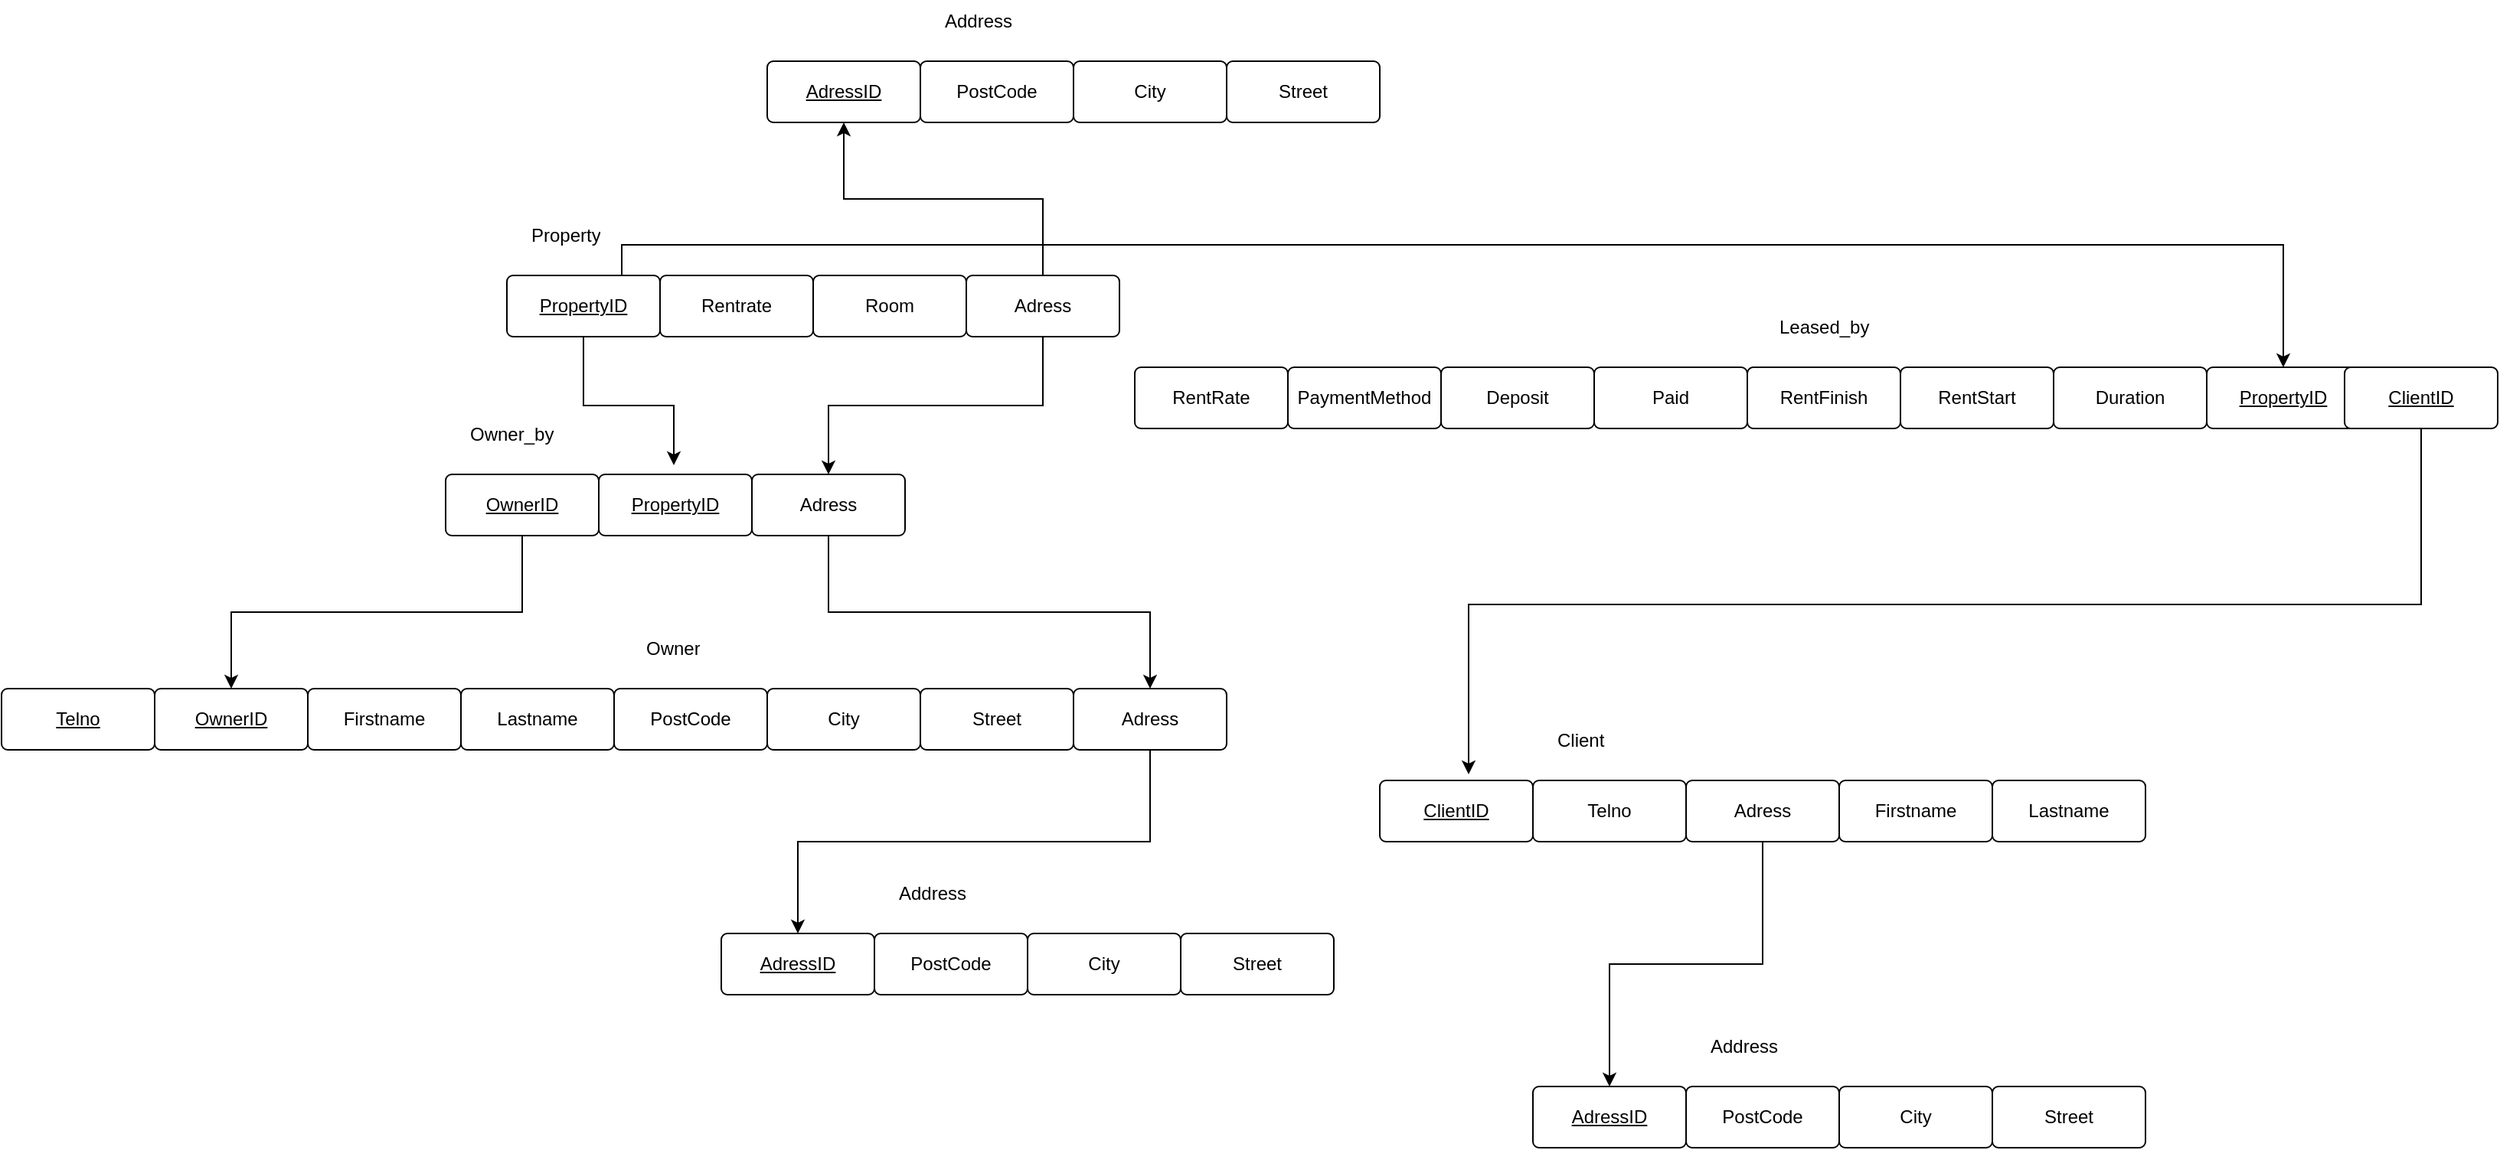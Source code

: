 <mxfile version="21.6.1" type="github">
  <diagram name="Page-1" id="L_rsOe9JRDTlUnt0Wt8D">
    <mxGraphModel dx="1224" dy="1985" grid="1" gridSize="10" guides="1" tooltips="1" connect="1" arrows="1" fold="1" page="1" pageScale="1" pageWidth="827" pageHeight="1169" math="0" shadow="0">
      <root>
        <mxCell id="0" />
        <mxCell id="1" parent="0" />
        <mxCell id="bV-5k0JxZGQO1CO2YntY-2" value="PostCode" style="rounded=1;arcSize=10;whiteSpace=wrap;html=1;align=center;" vertex="1" parent="1">
          <mxGeometry x="660" y="20" width="100" height="40" as="geometry" />
        </mxCell>
        <mxCell id="bV-5k0JxZGQO1CO2YntY-3" value="City" style="rounded=1;arcSize=10;whiteSpace=wrap;html=1;align=center;" vertex="1" parent="1">
          <mxGeometry x="760" y="20" width="100" height="40" as="geometry" />
        </mxCell>
        <mxCell id="bV-5k0JxZGQO1CO2YntY-4" value="Street" style="rounded=1;arcSize=10;whiteSpace=wrap;html=1;align=center;" vertex="1" parent="1">
          <mxGeometry x="860" y="20" width="100" height="40" as="geometry" />
        </mxCell>
        <mxCell id="bV-5k0JxZGQO1CO2YntY-5" value="Address" style="text;strokeColor=none;fillColor=none;spacingLeft=4;spacingRight=4;overflow=hidden;rotatable=0;points=[[0,0.5],[1,0.5]];portConstraint=eastwest;fontSize=12;whiteSpace=wrap;html=1;" vertex="1" parent="1">
          <mxGeometry x="670" y="-20" width="70" height="30" as="geometry" />
        </mxCell>
        <mxCell id="bV-5k0JxZGQO1CO2YntY-38" style="edgeStyle=orthogonalEdgeStyle;rounded=0;orthogonalLoop=1;jettySize=auto;html=1;exitX=0.5;exitY=1;exitDx=0;exitDy=0;entryX=0.49;entryY=-0.15;entryDx=0;entryDy=0;entryPerimeter=0;" edge="1" parent="1" source="bV-5k0JxZGQO1CO2YntY-6" target="bV-5k0JxZGQO1CO2YntY-31">
          <mxGeometry relative="1" as="geometry" />
        </mxCell>
        <mxCell id="bV-5k0JxZGQO1CO2YntY-65" style="edgeStyle=orthogonalEdgeStyle;rounded=0;orthogonalLoop=1;jettySize=auto;html=1;exitX=0.75;exitY=0;exitDx=0;exitDy=0;entryX=0.5;entryY=0;entryDx=0;entryDy=0;" edge="1" parent="1" source="bV-5k0JxZGQO1CO2YntY-6" target="bV-5k0JxZGQO1CO2YntY-47">
          <mxGeometry relative="1" as="geometry" />
        </mxCell>
        <mxCell id="bV-5k0JxZGQO1CO2YntY-6" value="&lt;u&gt;PropertyID&lt;/u&gt;" style="rounded=1;arcSize=10;whiteSpace=wrap;html=1;align=center;" vertex="1" parent="1">
          <mxGeometry x="390" y="160" width="100" height="40" as="geometry" />
        </mxCell>
        <mxCell id="bV-5k0JxZGQO1CO2YntY-7" value="Rentrate" style="rounded=1;arcSize=10;whiteSpace=wrap;html=1;align=center;" vertex="1" parent="1">
          <mxGeometry x="490" y="160" width="100" height="40" as="geometry" />
        </mxCell>
        <mxCell id="bV-5k0JxZGQO1CO2YntY-8" value="Room" style="rounded=1;arcSize=10;whiteSpace=wrap;html=1;align=center;" vertex="1" parent="1">
          <mxGeometry x="590" y="160" width="100" height="40" as="geometry" />
        </mxCell>
        <mxCell id="bV-5k0JxZGQO1CO2YntY-9" value="Property" style="text;strokeColor=none;fillColor=none;spacingLeft=4;spacingRight=4;overflow=hidden;rotatable=0;points=[[0,0.5],[1,0.5]];portConstraint=eastwest;fontSize=12;whiteSpace=wrap;html=1;" vertex="1" parent="1">
          <mxGeometry x="400" y="120" width="70" height="30" as="geometry" />
        </mxCell>
        <mxCell id="bV-5k0JxZGQO1CO2YntY-19" style="edgeStyle=orthogonalEdgeStyle;rounded=0;orthogonalLoop=1;jettySize=auto;html=1;exitX=0.5;exitY=0;exitDx=0;exitDy=0;" edge="1" parent="1" source="bV-5k0JxZGQO1CO2YntY-10" target="bV-5k0JxZGQO1CO2YntY-18">
          <mxGeometry relative="1" as="geometry" />
        </mxCell>
        <mxCell id="bV-5k0JxZGQO1CO2YntY-37" style="edgeStyle=orthogonalEdgeStyle;rounded=0;orthogonalLoop=1;jettySize=auto;html=1;exitX=0.5;exitY=1;exitDx=0;exitDy=0;entryX=0.5;entryY=0;entryDx=0;entryDy=0;" edge="1" parent="1" source="bV-5k0JxZGQO1CO2YntY-10" target="bV-5k0JxZGQO1CO2YntY-32">
          <mxGeometry relative="1" as="geometry" />
        </mxCell>
        <mxCell id="bV-5k0JxZGQO1CO2YntY-10" value="Adress" style="rounded=1;arcSize=10;whiteSpace=wrap;html=1;align=center;" vertex="1" parent="1">
          <mxGeometry x="690" y="160" width="100" height="40" as="geometry" />
        </mxCell>
        <mxCell id="bV-5k0JxZGQO1CO2YntY-14" value="PostCode" style="rounded=1;arcSize=10;whiteSpace=wrap;html=1;align=center;" vertex="1" parent="1">
          <mxGeometry x="460" y="430" width="100" height="40" as="geometry" />
        </mxCell>
        <mxCell id="bV-5k0JxZGQO1CO2YntY-15" value="City" style="rounded=1;arcSize=10;whiteSpace=wrap;html=1;align=center;" vertex="1" parent="1">
          <mxGeometry x="560" y="430" width="100" height="40" as="geometry" />
        </mxCell>
        <mxCell id="bV-5k0JxZGQO1CO2YntY-16" value="Street" style="rounded=1;arcSize=10;whiteSpace=wrap;html=1;align=center;" vertex="1" parent="1">
          <mxGeometry x="660" y="430" width="100" height="40" as="geometry" />
        </mxCell>
        <mxCell id="bV-5k0JxZGQO1CO2YntY-17" value="Owner" style="text;strokeColor=none;fillColor=none;spacingLeft=4;spacingRight=4;overflow=hidden;rotatable=0;points=[[0,0.5],[1,0.5]];portConstraint=eastwest;fontSize=12;whiteSpace=wrap;html=1;" vertex="1" parent="1">
          <mxGeometry x="475" y="390" width="70" height="30" as="geometry" />
        </mxCell>
        <mxCell id="bV-5k0JxZGQO1CO2YntY-18" value="&lt;u&gt;AdressID&lt;/u&gt;" style="rounded=1;arcSize=10;whiteSpace=wrap;html=1;align=center;" vertex="1" parent="1">
          <mxGeometry x="560" y="20" width="100" height="40" as="geometry" />
        </mxCell>
        <mxCell id="bV-5k0JxZGQO1CO2YntY-20" value="Firstname" style="rounded=1;arcSize=10;whiteSpace=wrap;html=1;align=center;" vertex="1" parent="1">
          <mxGeometry x="260" y="430" width="100" height="40" as="geometry" />
        </mxCell>
        <mxCell id="bV-5k0JxZGQO1CO2YntY-21" value="Lastname" style="rounded=1;arcSize=10;whiteSpace=wrap;html=1;align=center;" vertex="1" parent="1">
          <mxGeometry x="360" y="430" width="100" height="40" as="geometry" />
        </mxCell>
        <mxCell id="bV-5k0JxZGQO1CO2YntY-22" value="&lt;u&gt;OwnerID&lt;/u&gt;" style="rounded=1;arcSize=10;whiteSpace=wrap;html=1;align=center;" vertex="1" parent="1">
          <mxGeometry x="160" y="430" width="100" height="40" as="geometry" />
        </mxCell>
        <mxCell id="bV-5k0JxZGQO1CO2YntY-29" style="edgeStyle=orthogonalEdgeStyle;rounded=0;orthogonalLoop=1;jettySize=auto;html=1;exitX=0.5;exitY=1;exitDx=0;exitDy=0;entryX=0.5;entryY=0;entryDx=0;entryDy=0;" edge="1" parent="1" source="bV-5k0JxZGQO1CO2YntY-23" target="bV-5k0JxZGQO1CO2YntY-28">
          <mxGeometry relative="1" as="geometry" />
        </mxCell>
        <mxCell id="bV-5k0JxZGQO1CO2YntY-23" value="Adress" style="rounded=1;arcSize=10;whiteSpace=wrap;html=1;align=center;" vertex="1" parent="1">
          <mxGeometry x="760" y="430" width="100" height="40" as="geometry" />
        </mxCell>
        <mxCell id="bV-5k0JxZGQO1CO2YntY-24" value="PostCode" style="rounded=1;arcSize=10;whiteSpace=wrap;html=1;align=center;" vertex="1" parent="1">
          <mxGeometry x="630" y="590" width="100" height="40" as="geometry" />
        </mxCell>
        <mxCell id="bV-5k0JxZGQO1CO2YntY-25" value="City" style="rounded=1;arcSize=10;whiteSpace=wrap;html=1;align=center;" vertex="1" parent="1">
          <mxGeometry x="730" y="590" width="100" height="40" as="geometry" />
        </mxCell>
        <mxCell id="bV-5k0JxZGQO1CO2YntY-26" value="Street" style="rounded=1;arcSize=10;whiteSpace=wrap;html=1;align=center;" vertex="1" parent="1">
          <mxGeometry x="830" y="590" width="100" height="40" as="geometry" />
        </mxCell>
        <mxCell id="bV-5k0JxZGQO1CO2YntY-27" value="Address" style="text;strokeColor=none;fillColor=none;spacingLeft=4;spacingRight=4;overflow=hidden;rotatable=0;points=[[0,0.5],[1,0.5]];portConstraint=eastwest;fontSize=12;whiteSpace=wrap;html=1;" vertex="1" parent="1">
          <mxGeometry x="640" y="550" width="70" height="30" as="geometry" />
        </mxCell>
        <mxCell id="bV-5k0JxZGQO1CO2YntY-28" value="&lt;u&gt;AdressID&lt;/u&gt;" style="rounded=1;arcSize=10;whiteSpace=wrap;html=1;align=center;" vertex="1" parent="1">
          <mxGeometry x="530" y="590" width="100" height="40" as="geometry" />
        </mxCell>
        <mxCell id="bV-5k0JxZGQO1CO2YntY-39" style="edgeStyle=orthogonalEdgeStyle;rounded=0;orthogonalLoop=1;jettySize=auto;html=1;exitX=0.5;exitY=1;exitDx=0;exitDy=0;entryX=0.5;entryY=0;entryDx=0;entryDy=0;" edge="1" parent="1" source="bV-5k0JxZGQO1CO2YntY-30" target="bV-5k0JxZGQO1CO2YntY-22">
          <mxGeometry relative="1" as="geometry" />
        </mxCell>
        <mxCell id="bV-5k0JxZGQO1CO2YntY-30" value="&lt;u&gt;OwnerID&lt;/u&gt;" style="rounded=1;arcSize=10;whiteSpace=wrap;html=1;align=center;" vertex="1" parent="1">
          <mxGeometry x="350" y="290" width="100" height="40" as="geometry" />
        </mxCell>
        <mxCell id="bV-5k0JxZGQO1CO2YntY-31" value="&lt;u&gt;PropertyID&lt;/u&gt;" style="rounded=1;arcSize=10;whiteSpace=wrap;html=1;align=center;" vertex="1" parent="1">
          <mxGeometry x="450" y="290" width="100" height="40" as="geometry" />
        </mxCell>
        <mxCell id="bV-5k0JxZGQO1CO2YntY-36" style="edgeStyle=orthogonalEdgeStyle;rounded=0;orthogonalLoop=1;jettySize=auto;html=1;exitX=0.5;exitY=1;exitDx=0;exitDy=0;entryX=0.5;entryY=0;entryDx=0;entryDy=0;" edge="1" parent="1" source="bV-5k0JxZGQO1CO2YntY-32" target="bV-5k0JxZGQO1CO2YntY-23">
          <mxGeometry relative="1" as="geometry" />
        </mxCell>
        <mxCell id="bV-5k0JxZGQO1CO2YntY-32" value="Adress" style="rounded=1;arcSize=10;whiteSpace=wrap;html=1;align=center;" vertex="1" parent="1">
          <mxGeometry x="550" y="290" width="100" height="40" as="geometry" />
        </mxCell>
        <mxCell id="bV-5k0JxZGQO1CO2YntY-33" value="Owner_by" style="text;strokeColor=none;fillColor=none;spacingLeft=4;spacingRight=4;overflow=hidden;rotatable=0;points=[[0,0.5],[1,0.5]];portConstraint=eastwest;fontSize=12;whiteSpace=wrap;html=1;" vertex="1" parent="1">
          <mxGeometry x="360" y="250" width="70" height="30" as="geometry" />
        </mxCell>
        <mxCell id="bV-5k0JxZGQO1CO2YntY-35" value="&lt;u&gt;Telno&lt;/u&gt;" style="rounded=1;arcSize=10;whiteSpace=wrap;html=1;align=center;" vertex="1" parent="1">
          <mxGeometry x="60" y="430" width="100" height="40" as="geometry" />
        </mxCell>
        <mxCell id="bV-5k0JxZGQO1CO2YntY-40" value="RentFinish" style="rounded=1;arcSize=10;whiteSpace=wrap;html=1;align=center;" vertex="1" parent="1">
          <mxGeometry x="1200" y="220" width="100" height="40" as="geometry" />
        </mxCell>
        <mxCell id="bV-5k0JxZGQO1CO2YntY-41" value="RentStart" style="rounded=1;arcSize=10;whiteSpace=wrap;html=1;align=center;" vertex="1" parent="1">
          <mxGeometry x="1300" y="220" width="100" height="40" as="geometry" />
        </mxCell>
        <mxCell id="bV-5k0JxZGQO1CO2YntY-42" value="Duration" style="rounded=1;arcSize=10;whiteSpace=wrap;html=1;align=center;" vertex="1" parent="1">
          <mxGeometry x="1400" y="220" width="100" height="40" as="geometry" />
        </mxCell>
        <mxCell id="bV-5k0JxZGQO1CO2YntY-43" value="Leased_by" style="text;strokeColor=none;fillColor=none;spacingLeft=4;spacingRight=4;overflow=hidden;rotatable=0;points=[[0,0.5],[1,0.5]];portConstraint=eastwest;fontSize=12;whiteSpace=wrap;html=1;" vertex="1" parent="1">
          <mxGeometry x="1215" y="180" width="70" height="30" as="geometry" />
        </mxCell>
        <mxCell id="bV-5k0JxZGQO1CO2YntY-44" value="Deposit" style="rounded=1;arcSize=10;whiteSpace=wrap;html=1;align=center;" vertex="1" parent="1">
          <mxGeometry x="1000" y="220" width="100" height="40" as="geometry" />
        </mxCell>
        <mxCell id="bV-5k0JxZGQO1CO2YntY-45" value="Paid" style="rounded=1;arcSize=10;whiteSpace=wrap;html=1;align=center;" vertex="1" parent="1">
          <mxGeometry x="1100" y="220" width="100" height="40" as="geometry" />
        </mxCell>
        <mxCell id="bV-5k0JxZGQO1CO2YntY-46" value="PaymentMethod" style="rounded=1;arcSize=10;whiteSpace=wrap;html=1;align=center;" vertex="1" parent="1">
          <mxGeometry x="900" y="220" width="100" height="40" as="geometry" />
        </mxCell>
        <mxCell id="bV-5k0JxZGQO1CO2YntY-47" value="&lt;u&gt;PropertyID&lt;/u&gt;" style="rounded=1;arcSize=10;whiteSpace=wrap;html=1;align=center;" vertex="1" parent="1">
          <mxGeometry x="1500" y="220" width="100" height="40" as="geometry" />
        </mxCell>
        <mxCell id="bV-5k0JxZGQO1CO2YntY-48" value="RentRate" style="rounded=1;arcSize=10;whiteSpace=wrap;html=1;align=center;" vertex="1" parent="1">
          <mxGeometry x="800" y="220" width="100" height="40" as="geometry" />
        </mxCell>
        <mxCell id="bV-5k0JxZGQO1CO2YntY-49" value="Telno" style="rounded=1;arcSize=10;whiteSpace=wrap;html=1;align=center;" vertex="1" parent="1">
          <mxGeometry x="1060" y="490" width="100" height="40" as="geometry" />
        </mxCell>
        <mxCell id="bV-5k0JxZGQO1CO2YntY-61" style="edgeStyle=orthogonalEdgeStyle;rounded=0;orthogonalLoop=1;jettySize=auto;html=1;exitX=0.5;exitY=1;exitDx=0;exitDy=0;" edge="1" parent="1" source="bV-5k0JxZGQO1CO2YntY-50" target="bV-5k0JxZGQO1CO2YntY-60">
          <mxGeometry relative="1" as="geometry" />
        </mxCell>
        <mxCell id="bV-5k0JxZGQO1CO2YntY-50" value="Adress" style="rounded=1;arcSize=10;whiteSpace=wrap;html=1;align=center;" vertex="1" parent="1">
          <mxGeometry x="1160" y="490" width="100" height="40" as="geometry" />
        </mxCell>
        <mxCell id="bV-5k0JxZGQO1CO2YntY-51" value="Firstname" style="rounded=1;arcSize=10;whiteSpace=wrap;html=1;align=center;" vertex="1" parent="1">
          <mxGeometry x="1260" y="490" width="100" height="40" as="geometry" />
        </mxCell>
        <mxCell id="bV-5k0JxZGQO1CO2YntY-52" value="Client" style="text;strokeColor=none;fillColor=none;spacingLeft=4;spacingRight=4;overflow=hidden;rotatable=0;points=[[0,0.5],[1,0.5]];portConstraint=eastwest;fontSize=12;whiteSpace=wrap;html=1;" vertex="1" parent="1">
          <mxGeometry x="1070" y="450" width="70" height="30" as="geometry" />
        </mxCell>
        <mxCell id="bV-5k0JxZGQO1CO2YntY-53" value="&lt;u&gt;ClientID&lt;/u&gt;" style="rounded=1;arcSize=10;whiteSpace=wrap;html=1;align=center;" vertex="1" parent="1">
          <mxGeometry x="960" y="490" width="100" height="40" as="geometry" />
        </mxCell>
        <mxCell id="bV-5k0JxZGQO1CO2YntY-56" value="PostCode" style="rounded=1;arcSize=10;whiteSpace=wrap;html=1;align=center;" vertex="1" parent="1">
          <mxGeometry x="1160" y="690" width="100" height="40" as="geometry" />
        </mxCell>
        <mxCell id="bV-5k0JxZGQO1CO2YntY-57" value="City" style="rounded=1;arcSize=10;whiteSpace=wrap;html=1;align=center;" vertex="1" parent="1">
          <mxGeometry x="1260" y="690" width="100" height="40" as="geometry" />
        </mxCell>
        <mxCell id="bV-5k0JxZGQO1CO2YntY-58" value="Street" style="rounded=1;arcSize=10;whiteSpace=wrap;html=1;align=center;" vertex="1" parent="1">
          <mxGeometry x="1360" y="690" width="100" height="40" as="geometry" />
        </mxCell>
        <mxCell id="bV-5k0JxZGQO1CO2YntY-59" value="Address" style="text;strokeColor=none;fillColor=none;spacingLeft=4;spacingRight=4;overflow=hidden;rotatable=0;points=[[0,0.5],[1,0.5]];portConstraint=eastwest;fontSize=12;whiteSpace=wrap;html=1;" vertex="1" parent="1">
          <mxGeometry x="1170" y="650" width="70" height="30" as="geometry" />
        </mxCell>
        <mxCell id="bV-5k0JxZGQO1CO2YntY-60" value="&lt;u&gt;AdressID&lt;/u&gt;" style="rounded=1;arcSize=10;whiteSpace=wrap;html=1;align=center;" vertex="1" parent="1">
          <mxGeometry x="1060" y="690" width="100" height="40" as="geometry" />
        </mxCell>
        <mxCell id="bV-5k0JxZGQO1CO2YntY-62" value="Lastname" style="rounded=1;arcSize=10;whiteSpace=wrap;html=1;align=center;" vertex="1" parent="1">
          <mxGeometry x="1360" y="490" width="100" height="40" as="geometry" />
        </mxCell>
        <mxCell id="bV-5k0JxZGQO1CO2YntY-64" style="edgeStyle=orthogonalEdgeStyle;rounded=0;orthogonalLoop=1;jettySize=auto;html=1;exitX=0.5;exitY=1;exitDx=0;exitDy=0;entryX=0.58;entryY=-0.1;entryDx=0;entryDy=0;entryPerimeter=0;" edge="1" parent="1" source="bV-5k0JxZGQO1CO2YntY-63" target="bV-5k0JxZGQO1CO2YntY-53">
          <mxGeometry relative="1" as="geometry" />
        </mxCell>
        <mxCell id="bV-5k0JxZGQO1CO2YntY-63" value="&lt;u&gt;ClientID&lt;/u&gt;" style="rounded=1;arcSize=10;whiteSpace=wrap;html=1;align=center;" vertex="1" parent="1">
          <mxGeometry x="1590" y="220" width="100" height="40" as="geometry" />
        </mxCell>
      </root>
    </mxGraphModel>
  </diagram>
</mxfile>
